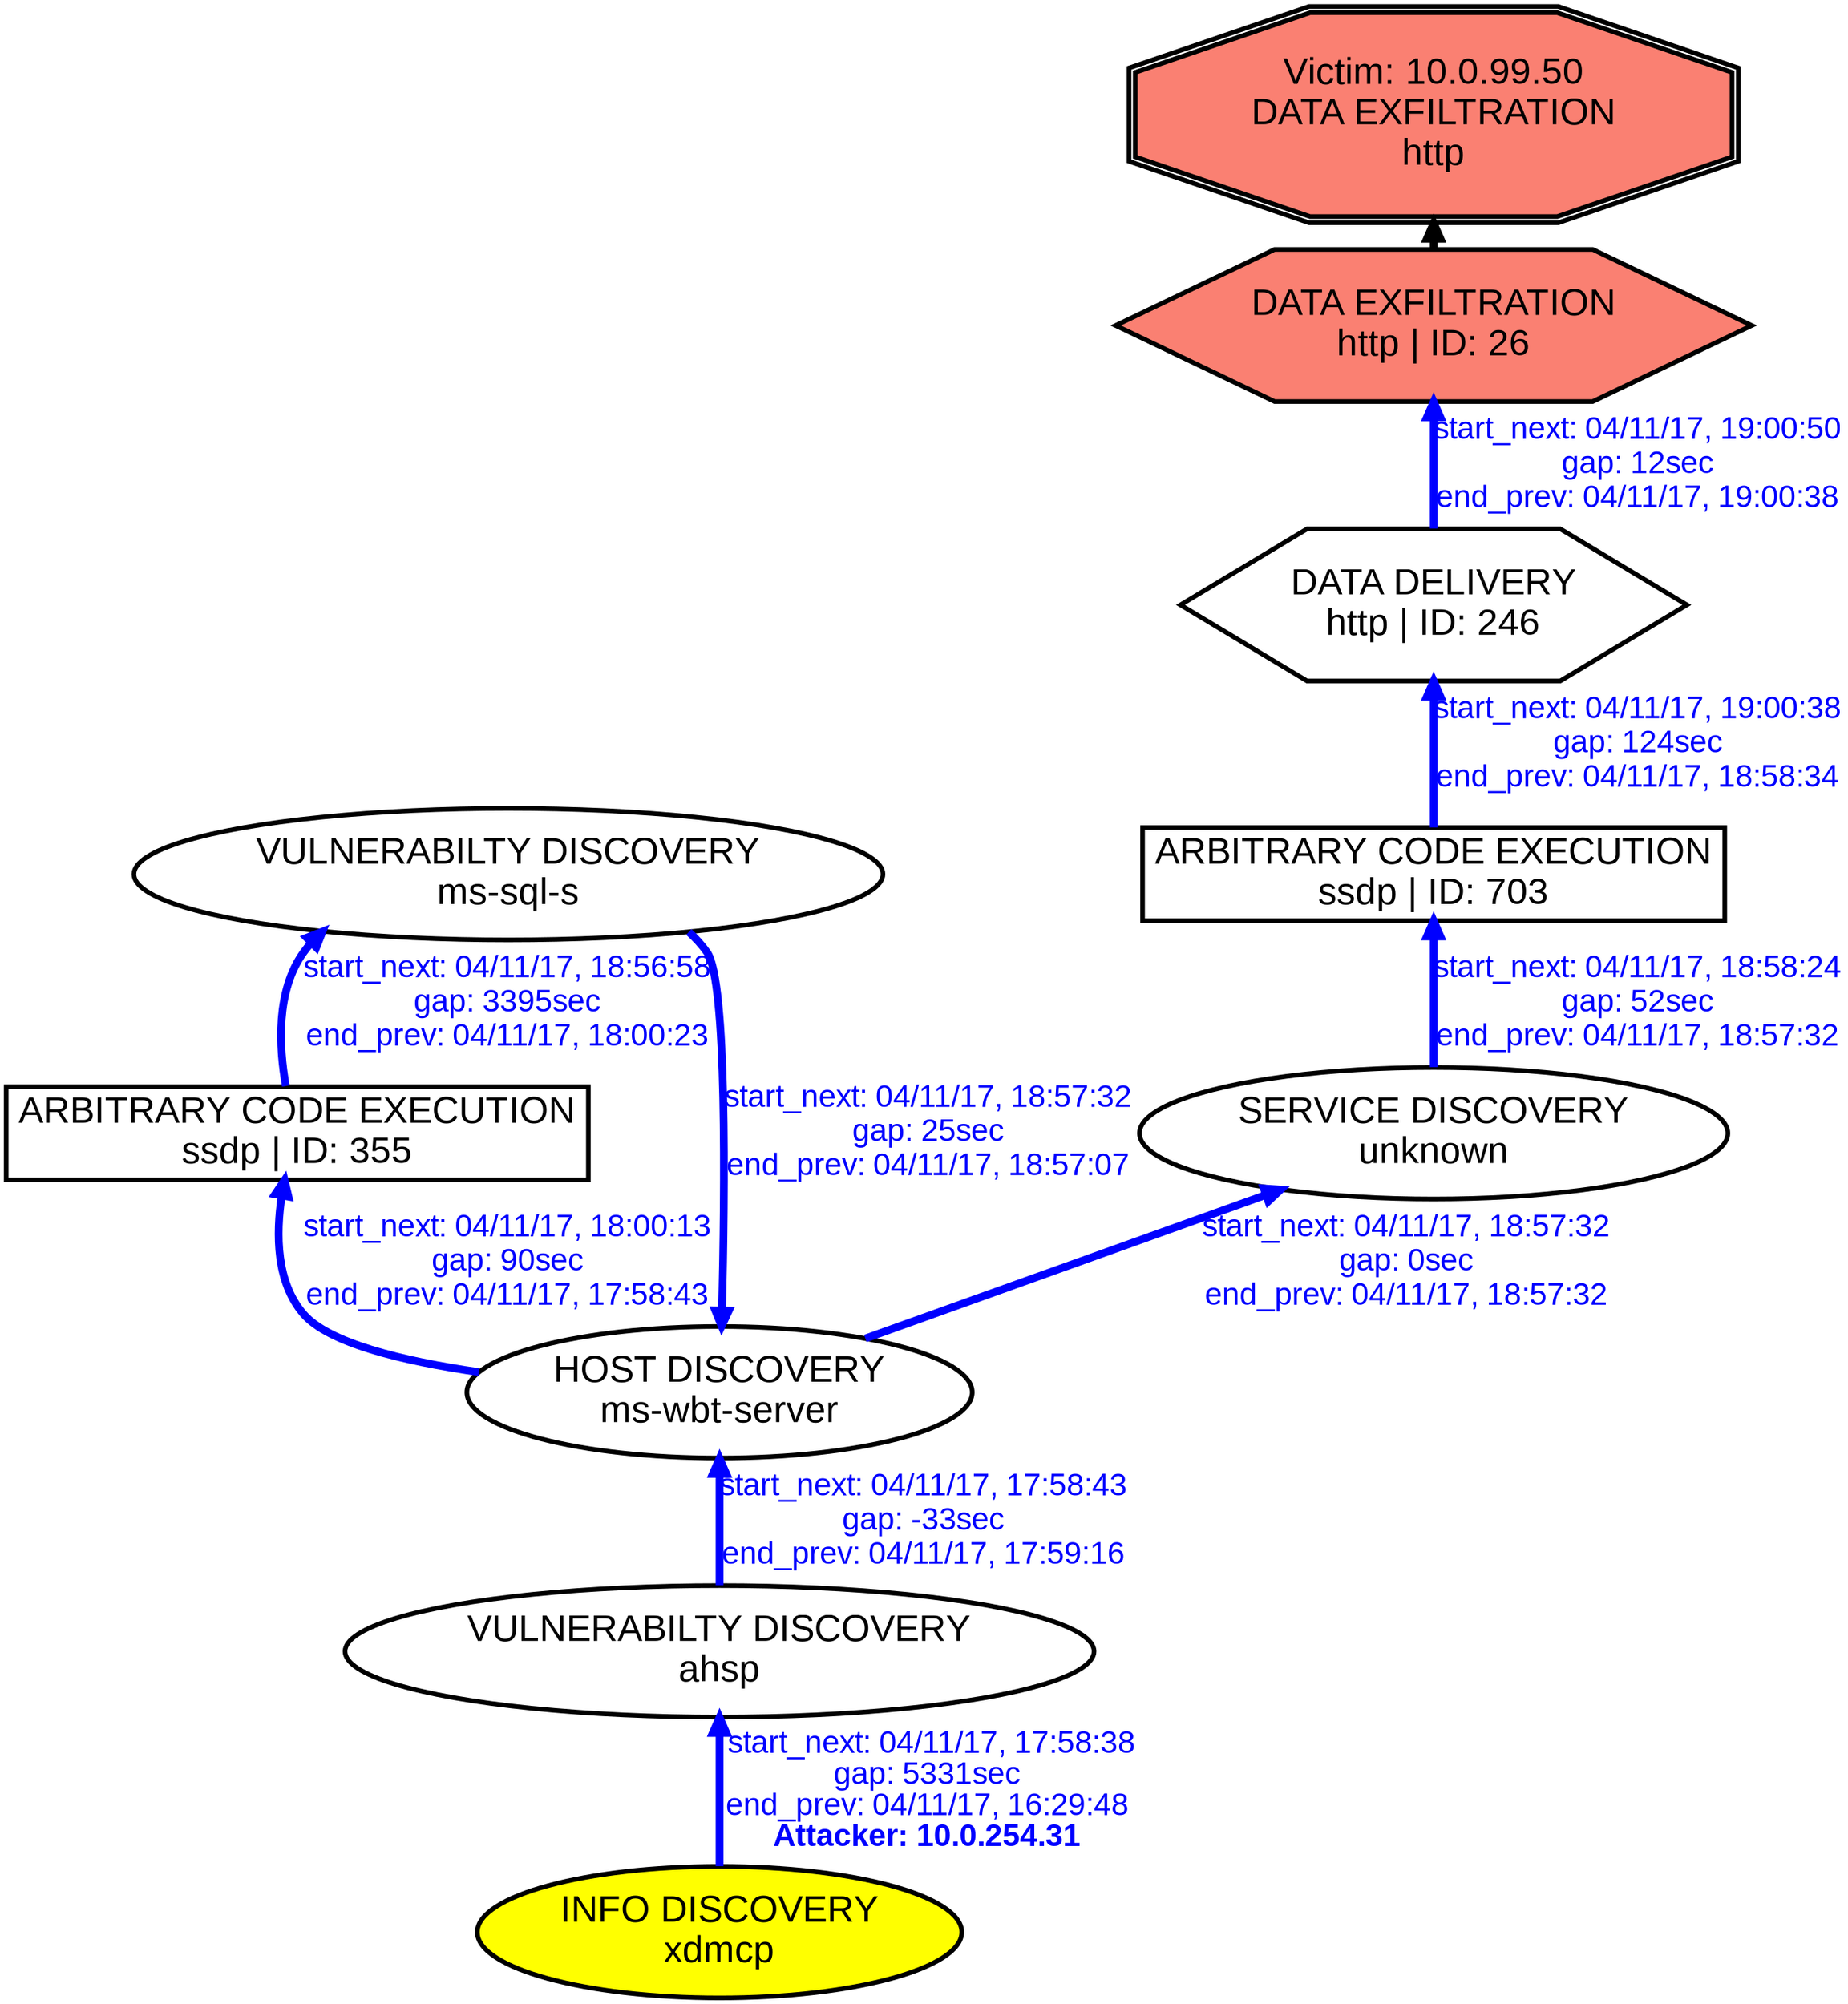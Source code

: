 digraph DATAEXFILTRATIONhttp {
rankdir="BT"; 
 graph [ nodesep="0.1", ranksep="0.02"] 
 node [ fontname=Arial, fontsize=24,penwidth=3]; 
 edge [ fontname=Arial, fontsize=20,penwidth=5 ];
"Victim: 10.0.99.50
DATA EXFILTRATION
http" [shape=doubleoctagon, style=filled, fillcolor=salmon];
{ rank = max; "Victim: 10.0.99.50
DATA EXFILTRATION
http"}
"DATA EXFILTRATION
http | ID: 26" -> "Victim: 10.0.99.50
DATA EXFILTRATION
http"
"DATA EXFILTRATION
http | ID: 26" [style=filled, fillcolor= salmon]
{ rank=same; "DATA EXFILTRATION
http | ID: 26"}
"INFO DISCOVERY
xdmcp" [style=filled, fillcolor= yellow]
"INFO DISCOVERY
xdmcp" -> "VULNERABILTY DISCOVERY
ahsp" [ color=blue] [label=<<font color="blue"> start_next: 04/11/17, 17:58:38<br/>gap: 5331sec<br/>end_prev: 04/11/17, 16:29:48</font><br/><font color="blue"><b>Attacker: 10.0.254.31</b></font>>]
"VULNERABILTY DISCOVERY
ahsp" -> "HOST DISCOVERY
ms-wbt-server" [ label="start_next: 04/11/17, 17:58:43
gap: -33sec
end_prev: 04/11/17, 17:59:16"][ fontcolor="blue" color=blue]
"HOST DISCOVERY
ms-wbt-server" -> "ARBITRARY CODE EXECUTION
ssdp | ID: 355" [ label="start_next: 04/11/17, 18:00:13
gap: 90sec
end_prev: 04/11/17, 17:58:43"][ fontcolor="blue" color=blue]
"ARBITRARY CODE EXECUTION
ssdp | ID: 355" -> "VULNERABILTY DISCOVERY
ms-sql-s" [ label="start_next: 04/11/17, 18:56:58
gap: 3395sec
end_prev: 04/11/17, 18:00:23"][ fontcolor="blue" color=blue]
"VULNERABILTY DISCOVERY
ms-sql-s" -> "HOST DISCOVERY
ms-wbt-server" [ label="start_next: 04/11/17, 18:57:32
gap: 25sec
end_prev: 04/11/17, 18:57:07"][ fontcolor="blue" color=blue]
"HOST DISCOVERY
ms-wbt-server" -> "SERVICE DISCOVERY
unknown" [ label="start_next: 04/11/17, 18:57:32
gap: 0sec
end_prev: 04/11/17, 18:57:32"][ fontcolor="blue" color=blue]
"SERVICE DISCOVERY
unknown" -> "ARBITRARY CODE EXECUTION
ssdp | ID: 703" [ label="start_next: 04/11/17, 18:58:24
gap: 52sec
end_prev: 04/11/17, 18:57:32"][ fontcolor="blue" color=blue]
"ARBITRARY CODE EXECUTION
ssdp | ID: 703" -> "DATA DELIVERY
http | ID: 246" [ label="start_next: 04/11/17, 19:00:38
gap: 124sec
end_prev: 04/11/17, 18:58:34"][ fontcolor="blue" color=blue]
"DATA DELIVERY
http | ID: 246" -> "DATA EXFILTRATION
http | ID: 26" [ label="start_next: 04/11/17, 19:00:50
gap: 12sec
end_prev: 04/11/17, 19:00:38"][ fontcolor="blue" color=blue]
"INFO DISCOVERY
xdmcp" [shape=oval]
"INFO DISCOVERY
xdmcp" [tooltip="GPL RPC xdmcp info query"]
"VULNERABILTY DISCOVERY
ahsp" [shape=oval]
"VULNERABILTY DISCOVERY
ahsp" [tooltip="ET POLICY Suspicious inbound to PostgreSQL port 5432
ET POLICY Suspicious inbound to MSSQL port 1433
ET POLICY Suspicious inbound to Oracle SQL port 1521
ET POLICY Suspicious inbound to mSQL port 4333"]
"HOST DISCOVERY
ms-wbt-server" [shape=oval]
"HOST DISCOVERY
ms-wbt-server" [tooltip="ET SCAN Behavioral Unusually fast Terminal Server Traffic Potential Scan or Infection (Inbound)"]
"ARBITRARY CODE EXECUTION
ssdp | ID: 355" [shape=box]
"ARBITRARY CODE EXECUTION
ssdp | ID: 355" [tooltip="GPL MISC UPnP malformed advertisement"]
"VULNERABILTY DISCOVERY
ms-sql-s" [shape=oval]
"VULNERABILTY DISCOVERY
ms-sql-s" [tooltip="ET POLICY Suspicious inbound to MSSQL port 1433
ET POLICY Suspicious inbound to mySQL port 3306
ET POLICY Suspicious inbound to Oracle SQL port 1521
ET POLICY Suspicious inbound to mSQL port 4333"]
"SERVICE DISCOVERY
unknown" [shape=oval]
"SERVICE DISCOVERY
unknown" [tooltip="ET SCAN Potential VNC Scan 5800-5820"]
"ARBITRARY CODE EXECUTION
ssdp | ID: 703" [shape=box]
"ARBITRARY CODE EXECUTION
ssdp | ID: 703" [tooltip="GPL MISC UPnP malformed advertisement"]
"DATA DELIVERY
http | ID: 246" [shape=hexagon]
"DATA DELIVERY
http | ID: 246" [tooltip="GPL WEB_SERVER perl post attempt"]
"DATA EXFILTRATION
http | ID: 26" [shape=hexagon]
"DATA EXFILTRATION
http | ID: 26" [tooltip="ET WEB_SPECIFIC_APPS PHP-CGI query string parameter vulnerability"]
}
